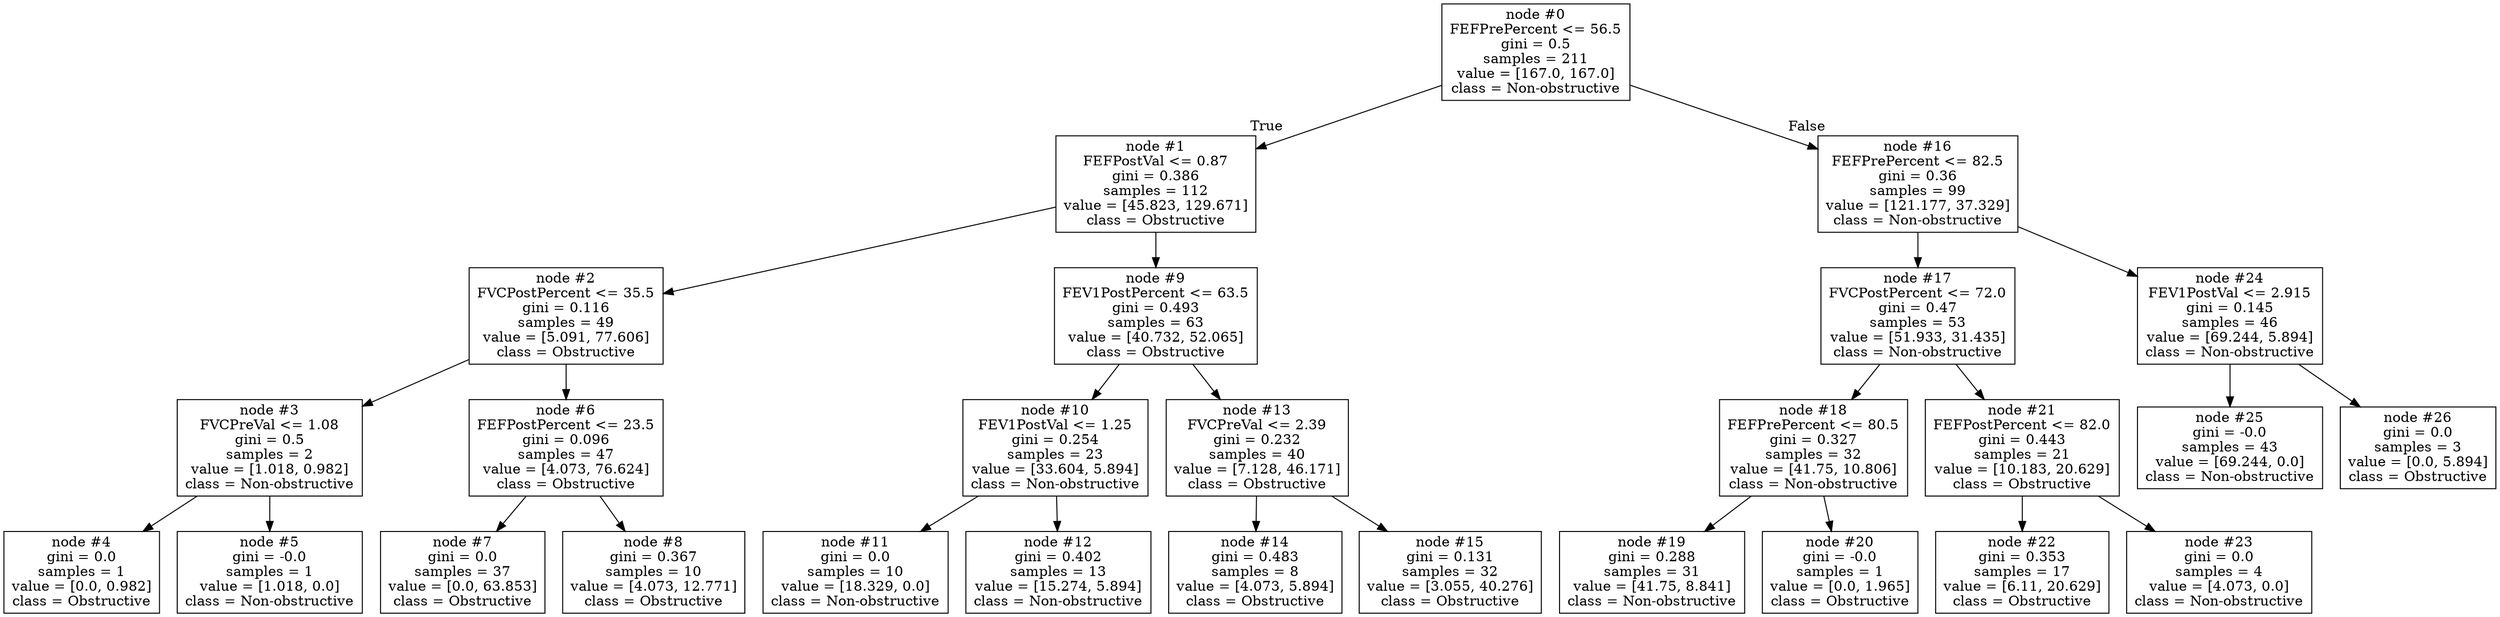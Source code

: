 digraph Tree {
node [shape=box] ;
0 [label="node #0\nFEFPrePercent <= 56.5\ngini = 0.5\nsamples = 211\nvalue = [167.0, 167.0]\nclass = Non-obstructive"] ;
1 [label="node #1\nFEFPostVal <= 0.87\ngini = 0.386\nsamples = 112\nvalue = [45.823, 129.671]\nclass = Obstructive"] ;
0 -> 1 [labeldistance=2.5, labelangle=45, headlabel="True"] ;
2 [label="node #2\nFVCPostPercent <= 35.5\ngini = 0.116\nsamples = 49\nvalue = [5.091, 77.606]\nclass = Obstructive"] ;
1 -> 2 ;
3 [label="node #3\nFVCPreVal <= 1.08\ngini = 0.5\nsamples = 2\nvalue = [1.018, 0.982]\nclass = Non-obstructive"] ;
2 -> 3 ;
4 [label="node #4\ngini = 0.0\nsamples = 1\nvalue = [0.0, 0.982]\nclass = Obstructive"] ;
3 -> 4 ;
5 [label="node #5\ngini = -0.0\nsamples = 1\nvalue = [1.018, 0.0]\nclass = Non-obstructive"] ;
3 -> 5 ;
6 [label="node #6\nFEFPostPercent <= 23.5\ngini = 0.096\nsamples = 47\nvalue = [4.073, 76.624]\nclass = Obstructive"] ;
2 -> 6 ;
7 [label="node #7\ngini = 0.0\nsamples = 37\nvalue = [0.0, 63.853]\nclass = Obstructive"] ;
6 -> 7 ;
8 [label="node #8\ngini = 0.367\nsamples = 10\nvalue = [4.073, 12.771]\nclass = Obstructive"] ;
6 -> 8 ;
9 [label="node #9\nFEV1PostPercent <= 63.5\ngini = 0.493\nsamples = 63\nvalue = [40.732, 52.065]\nclass = Obstructive"] ;
1 -> 9 ;
10 [label="node #10\nFEV1PostVal <= 1.25\ngini = 0.254\nsamples = 23\nvalue = [33.604, 5.894]\nclass = Non-obstructive"] ;
9 -> 10 ;
11 [label="node #11\ngini = 0.0\nsamples = 10\nvalue = [18.329, 0.0]\nclass = Non-obstructive"] ;
10 -> 11 ;
12 [label="node #12\ngini = 0.402\nsamples = 13\nvalue = [15.274, 5.894]\nclass = Non-obstructive"] ;
10 -> 12 ;
13 [label="node #13\nFVCPreVal <= 2.39\ngini = 0.232\nsamples = 40\nvalue = [7.128, 46.171]\nclass = Obstructive"] ;
9 -> 13 ;
14 [label="node #14\ngini = 0.483\nsamples = 8\nvalue = [4.073, 5.894]\nclass = Obstructive"] ;
13 -> 14 ;
15 [label="node #15\ngini = 0.131\nsamples = 32\nvalue = [3.055, 40.276]\nclass = Obstructive"] ;
13 -> 15 ;
16 [label="node #16\nFEFPrePercent <= 82.5\ngini = 0.36\nsamples = 99\nvalue = [121.177, 37.329]\nclass = Non-obstructive"] ;
0 -> 16 [labeldistance=2.5, labelangle=-45, headlabel="False"] ;
17 [label="node #17\nFVCPostPercent <= 72.0\ngini = 0.47\nsamples = 53\nvalue = [51.933, 31.435]\nclass = Non-obstructive"] ;
16 -> 17 ;
18 [label="node #18\nFEFPrePercent <= 80.5\ngini = 0.327\nsamples = 32\nvalue = [41.75, 10.806]\nclass = Non-obstructive"] ;
17 -> 18 ;
19 [label="node #19\ngini = 0.288\nsamples = 31\nvalue = [41.75, 8.841]\nclass = Non-obstructive"] ;
18 -> 19 ;
20 [label="node #20\ngini = -0.0\nsamples = 1\nvalue = [0.0, 1.965]\nclass = Obstructive"] ;
18 -> 20 ;
21 [label="node #21\nFEFPostPercent <= 82.0\ngini = 0.443\nsamples = 21\nvalue = [10.183, 20.629]\nclass = Obstructive"] ;
17 -> 21 ;
22 [label="node #22\ngini = 0.353\nsamples = 17\nvalue = [6.11, 20.629]\nclass = Obstructive"] ;
21 -> 22 ;
23 [label="node #23\ngini = 0.0\nsamples = 4\nvalue = [4.073, 0.0]\nclass = Non-obstructive"] ;
21 -> 23 ;
24 [label="node #24\nFEV1PostVal <= 2.915\ngini = 0.145\nsamples = 46\nvalue = [69.244, 5.894]\nclass = Non-obstructive"] ;
16 -> 24 ;
25 [label="node #25\ngini = -0.0\nsamples = 43\nvalue = [69.244, 0.0]\nclass = Non-obstructive"] ;
24 -> 25 ;
26 [label="node #26\ngini = 0.0\nsamples = 3\nvalue = [0.0, 5.894]\nclass = Obstructive"] ;
24 -> 26 ;
}